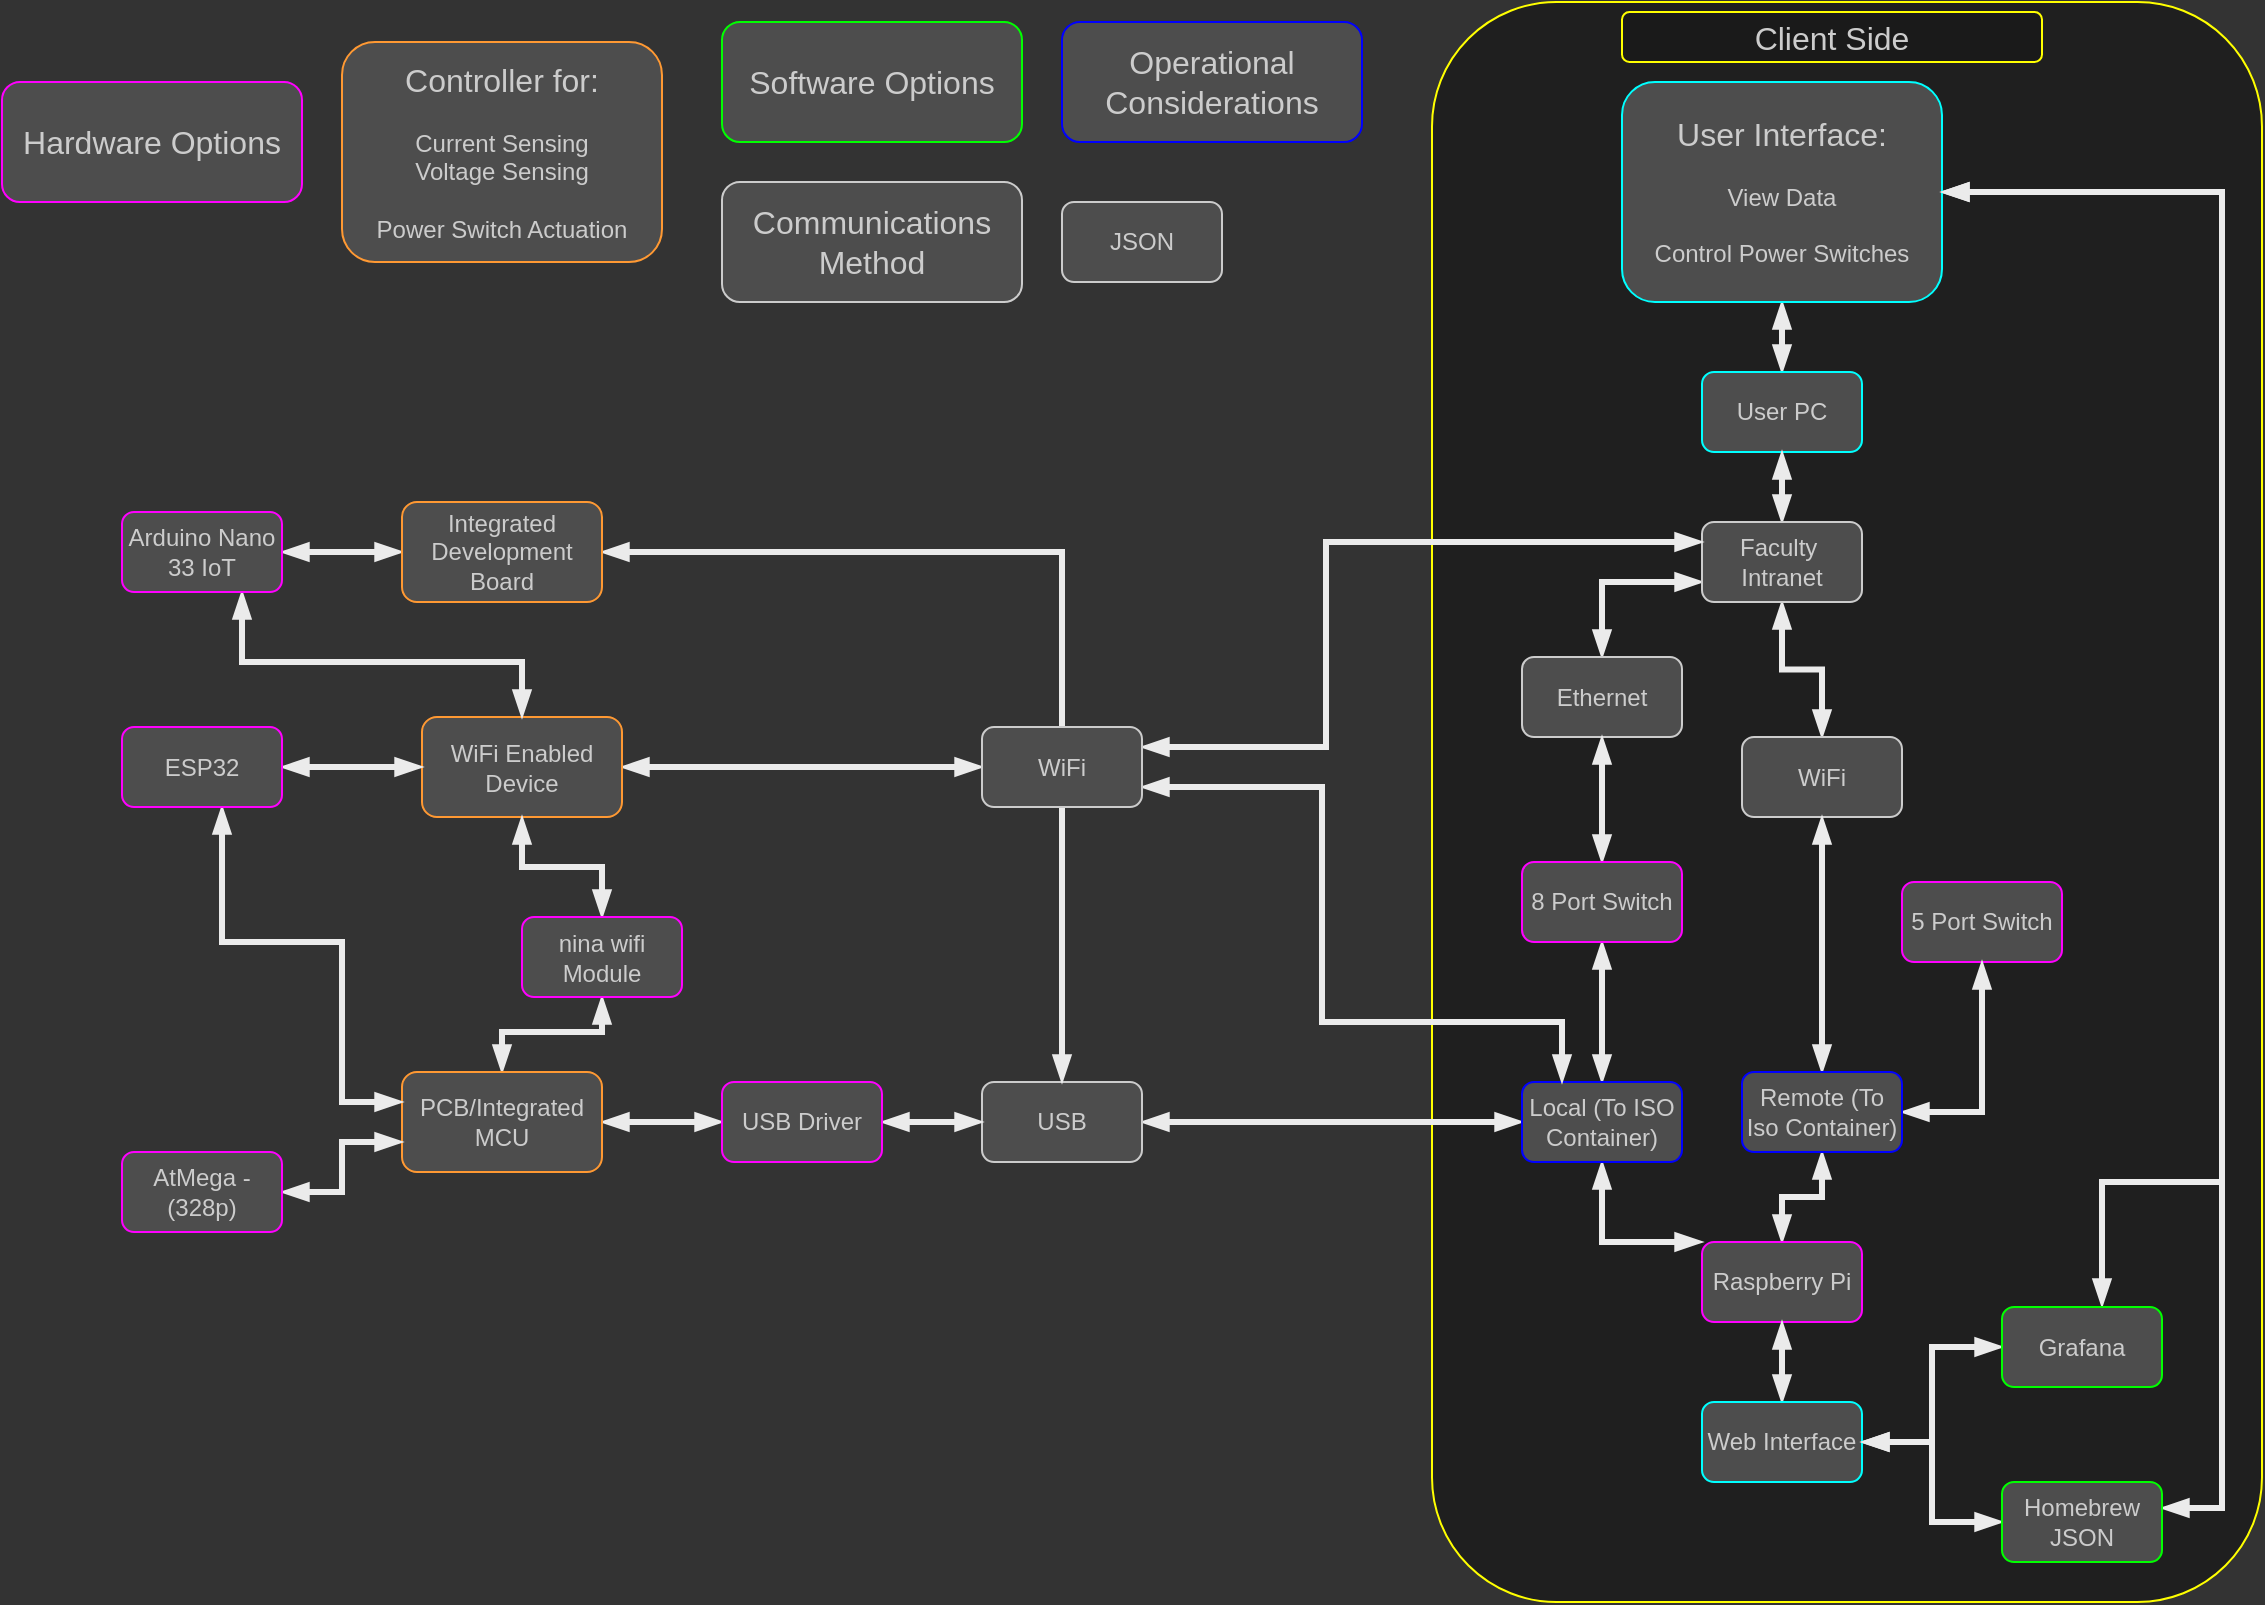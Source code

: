 <mxfile version="16.1.2" type="device"><diagram id="R2lEEEUBdFMjLlhIrx00" name="Page-1"><mxGraphModel dx="1422" dy="985" grid="1" gridSize="10" guides="1" tooltips="1" connect="1" arrows="1" fold="1" page="1" pageScale="1" pageWidth="1169" pageHeight="827" background="#333333" math="0" shadow="0" extFonts="Permanent Marker^https://fonts.googleapis.com/css?family=Permanent+Marker"><root><mxCell id="0"/><mxCell id="1" parent="0"/><mxCell id="f1NFoJl14ffuExic_h9X-86" value="" style="rounded=1;whiteSpace=wrap;html=1;fontFamily=Helvetica;fontSize=16;fontColor=#CCCCCC;strokeColor=#FFFF00;fillColor=#1F1F1F;glass=0;sketch=0;" parent="1" vertex="1"><mxGeometry x="745" y="10" width="415" height="800" as="geometry"/></mxCell><mxCell id="f1NFoJl14ffuExic_h9X-1" value="&lt;font style=&quot;font-size: 16px&quot;&gt;Controller for:&lt;/font&gt;&lt;br&gt;&lt;br&gt;Current Sensing&lt;br&gt;Voltage Sensing&lt;br&gt;&lt;br&gt;Power Switch Actuation" style="rounded=1;whiteSpace=wrap;html=1;fillColor=#4D4D4D;fontColor=#CCCCCC;strokeColor=#FF9933;" parent="1" vertex="1"><mxGeometry x="200" y="30" width="160" height="110" as="geometry"/></mxCell><mxCell id="f1NFoJl14ffuExic_h9X-56" style="edgeStyle=orthogonalEdgeStyle;shape=connector;rounded=0;orthogonalLoop=1;jettySize=auto;html=1;labelBackgroundColor=default;fontFamily=Helvetica;fontSize=16;fontColor=#CCCCCC;startArrow=blockThin;startFill=1;endArrow=blockThin;endFill=1;strokeColor=#EBEBEB;strokeWidth=3;" parent="1" source="f1NFoJl14ffuExic_h9X-2" target="f1NFoJl14ffuExic_h9X-55" edge="1"><mxGeometry relative="1" as="geometry"/></mxCell><mxCell id="f1NFoJl14ffuExic_h9X-81" style="edgeStyle=orthogonalEdgeStyle;shape=connector;rounded=0;orthogonalLoop=1;jettySize=auto;html=1;entryX=0.625;entryY=-0.012;entryDx=0;entryDy=0;entryPerimeter=0;labelBackgroundColor=default;fontFamily=Helvetica;fontSize=16;fontColor=#CCCCCC;startArrow=blockThin;startFill=1;endArrow=blockThin;endFill=1;strokeColor=#EBEBEB;strokeWidth=3;" parent="1" source="f1NFoJl14ffuExic_h9X-2" target="f1NFoJl14ffuExic_h9X-15" edge="1"><mxGeometry relative="1" as="geometry"><Array as="points"><mxPoint x="1140" y="105"/><mxPoint x="1140" y="600"/><mxPoint x="1080" y="600"/></Array></mxGeometry></mxCell><mxCell id="f1NFoJl14ffuExic_h9X-2" value="&lt;span&gt;&lt;font style=&quot;font-size: 16px&quot;&gt;User Interface:&lt;/font&gt;&lt;br&gt;&lt;br&gt;View Data&lt;br&gt;&lt;br&gt;Control Power Switches&lt;br&gt;&lt;/span&gt;" style="rounded=1;whiteSpace=wrap;html=1;fillColor=#4D4D4D;fontColor=#CCCCCC;strokeColor=#00FFFF;" parent="1" vertex="1"><mxGeometry x="840" y="50" width="160" height="110" as="geometry"/></mxCell><mxCell id="f1NFoJl14ffuExic_h9X-3" value="&lt;span&gt;JSON&lt;br&gt;&lt;/span&gt;" style="rounded=1;whiteSpace=wrap;html=1;fillColor=#4D4D4D;fontColor=#CCCCCC;strokeColor=#CCCCCC;" parent="1" vertex="1"><mxGeometry x="560" y="110" width="80" height="40" as="geometry"/></mxCell><mxCell id="f1NFoJl14ffuExic_h9X-63" style="edgeStyle=orthogonalEdgeStyle;shape=connector;rounded=0;orthogonalLoop=1;jettySize=auto;html=1;entryX=0.5;entryY=1;entryDx=0;entryDy=0;labelBackgroundColor=default;fontFamily=Helvetica;fontSize=16;fontColor=#CCCCCC;startArrow=blockThin;startFill=1;endArrow=blockThin;endFill=1;strokeColor=#EBEBEB;strokeWidth=3;" parent="1" source="f1NFoJl14ffuExic_h9X-4" target="f1NFoJl14ffuExic_h9X-20" edge="1"><mxGeometry relative="1" as="geometry"><Array as="points"><mxPoint x="830" y="630"/></Array></mxGeometry></mxCell><mxCell id="f1NFoJl14ffuExic_h9X-64" style="edgeStyle=orthogonalEdgeStyle;shape=connector;rounded=0;orthogonalLoop=1;jettySize=auto;html=1;labelBackgroundColor=default;fontFamily=Helvetica;fontSize=16;fontColor=#CCCCCC;startArrow=blockThin;startFill=1;endArrow=blockThin;endFill=1;strokeColor=#EBEBEB;strokeWidth=3;entryX=0.5;entryY=1;entryDx=0;entryDy=0;" parent="1" source="f1NFoJl14ffuExic_h9X-4" target="f1NFoJl14ffuExic_h9X-21" edge="1"><mxGeometry relative="1" as="geometry"><mxPoint x="1010" y="612.5" as="targetPoint"/></mxGeometry></mxCell><mxCell id="f1NFoJl14ffuExic_h9X-4" value="&lt;span&gt;Raspberry Pi&lt;br&gt;&lt;/span&gt;" style="rounded=1;whiteSpace=wrap;html=1;fillColor=#4D4D4D;fontColor=#CCCCCC;strokeColor=#FF00FF;" parent="1" vertex="1"><mxGeometry x="880" y="630" width="80" height="40" as="geometry"/></mxCell><mxCell id="f1NFoJl14ffuExic_h9X-101" style="edgeStyle=orthogonalEdgeStyle;shape=connector;rounded=0;orthogonalLoop=1;jettySize=auto;html=1;labelBackgroundColor=default;fontFamily=Helvetica;fontSize=16;fontColor=#CCCCCC;startArrow=blockThin;startFill=1;endArrow=blockThin;endFill=1;strokeColor=#EBEBEB;strokeWidth=3;" parent="1" source="f1NFoJl14ffuExic_h9X-6" target="f1NFoJl14ffuExic_h9X-100" edge="1"><mxGeometry relative="1" as="geometry"/></mxCell><mxCell id="3wInzczH0KhTfQulINKs-4" style="edgeStyle=orthogonalEdgeStyle;shape=connector;rounded=0;orthogonalLoop=1;jettySize=auto;html=1;entryX=0;entryY=0.5;entryDx=0;entryDy=0;labelBackgroundColor=default;fontFamily=Helvetica;fontSize=16;fontColor=#CCCCCC;startArrow=blockThin;startFill=1;endArrow=blockThin;endFill=1;strokeColor=#EBEBEB;strokeWidth=3;" edge="1" parent="1" source="f1NFoJl14ffuExic_h9X-6" target="3wInzczH0KhTfQulINKs-3"><mxGeometry relative="1" as="geometry"/></mxCell><mxCell id="f1NFoJl14ffuExic_h9X-6" value="&lt;span&gt;PCB/Integrated MCU&lt;br&gt;&lt;/span&gt;" style="rounded=1;whiteSpace=wrap;html=1;fillColor=#4D4D4D;fontColor=#CCCCCC;strokeColor=#FF9933;" parent="1" vertex="1"><mxGeometry x="230" y="545" width="100" height="50" as="geometry"/></mxCell><mxCell id="f1NFoJl14ffuExic_h9X-79" style="edgeStyle=orthogonalEdgeStyle;shape=connector;rounded=0;orthogonalLoop=1;jettySize=auto;html=1;labelBackgroundColor=default;fontFamily=Helvetica;fontSize=16;fontColor=#CCCCCC;startArrow=blockThin;startFill=1;endArrow=blockThin;endFill=1;strokeColor=#EBEBEB;strokeWidth=3;" parent="1" source="f1NFoJl14ffuExic_h9X-7" target="f1NFoJl14ffuExic_h9X-76" edge="1"><mxGeometry relative="1" as="geometry"/></mxCell><mxCell id="f1NFoJl14ffuExic_h9X-7" value="&lt;span&gt;WiFi&lt;br&gt;&lt;/span&gt;" style="rounded=1;whiteSpace=wrap;html=1;fillColor=#4D4D4D;fontColor=#CCCCCC;strokeColor=#CCCCCC;" parent="1" vertex="1"><mxGeometry x="900" y="377.5" width="80" height="40" as="geometry"/></mxCell><mxCell id="f1NFoJl14ffuExic_h9X-78" style="edgeStyle=orthogonalEdgeStyle;shape=connector;rounded=0;orthogonalLoop=1;jettySize=auto;html=1;entryX=0;entryY=0.75;entryDx=0;entryDy=0;labelBackgroundColor=default;fontFamily=Helvetica;fontSize=16;fontColor=#CCCCCC;startArrow=blockThin;startFill=1;endArrow=blockThin;endFill=1;strokeColor=#EBEBEB;strokeWidth=3;" parent="1" source="f1NFoJl14ffuExic_h9X-8" target="f1NFoJl14ffuExic_h9X-76" edge="1"><mxGeometry relative="1" as="geometry"><Array as="points"><mxPoint x="830" y="300"/></Array></mxGeometry></mxCell><mxCell id="f1NFoJl14ffuExic_h9X-8" value="&lt;span&gt;Ethernet&lt;br&gt;&lt;/span&gt;" style="rounded=1;whiteSpace=wrap;html=1;fillColor=#4D4D4D;fontColor=#CCCCCC;strokeColor=#CCCCCC;" parent="1" vertex="1"><mxGeometry x="790" y="337.5" width="80" height="40" as="geometry"/></mxCell><mxCell id="f1NFoJl14ffuExic_h9X-94" style="edgeStyle=orthogonalEdgeStyle;shape=connector;rounded=0;orthogonalLoop=1;jettySize=auto;html=1;entryX=0;entryY=0.5;entryDx=0;entryDy=0;labelBackgroundColor=default;fontFamily=Helvetica;fontSize=16;fontColor=#CCCCCC;startArrow=blockThin;startFill=1;endArrow=blockThin;endFill=1;strokeColor=#EBEBEB;strokeWidth=3;" parent="1" source="f1NFoJl14ffuExic_h9X-9" target="f1NFoJl14ffuExic_h9X-93" edge="1"><mxGeometry relative="1" as="geometry"/></mxCell><mxCell id="f1NFoJl14ffuExic_h9X-9" value="&lt;span&gt;WiFi Enabled Device&lt;br&gt;&lt;/span&gt;" style="rounded=1;whiteSpace=wrap;html=1;fillColor=#4D4D4D;fontColor=#CCCCCC;strokeColor=#FF9933;" parent="1" vertex="1"><mxGeometry x="240" y="367.5" width="100" height="50" as="geometry"/></mxCell><mxCell id="f1NFoJl14ffuExic_h9X-95" style="edgeStyle=orthogonalEdgeStyle;shape=connector;rounded=0;orthogonalLoop=1;jettySize=auto;html=1;entryX=0;entryY=0.5;entryDx=0;entryDy=0;labelBackgroundColor=default;fontFamily=Helvetica;fontSize=16;fontColor=#CCCCCC;startArrow=blockThin;startFill=1;endArrow=blockThin;endFill=1;strokeColor=#EBEBEB;strokeWidth=3;" parent="1" source="f1NFoJl14ffuExic_h9X-10" target="f1NFoJl14ffuExic_h9X-20" edge="1"><mxGeometry relative="1" as="geometry"><Array as="points"/></mxGeometry></mxCell><mxCell id="f1NFoJl14ffuExic_h9X-10" value="&lt;span&gt;USB&lt;br&gt;&lt;/span&gt;" style="rounded=1;whiteSpace=wrap;html=1;fillColor=#4D4D4D;fontColor=#CCCCCC;strokeColor=#CCCCCC;" parent="1" vertex="1"><mxGeometry x="520" y="550" width="80" height="40" as="geometry"/></mxCell><mxCell id="f1NFoJl14ffuExic_h9X-11" value="&lt;span&gt;&lt;font style=&quot;font-size: 16px&quot;&gt;Hardware Options&lt;/font&gt;&lt;br&gt;&lt;/span&gt;" style="rounded=1;whiteSpace=wrap;html=1;fillColor=#4D4D4D;fontColor=#CCCCCC;strokeColor=#FF00FF;" parent="1" vertex="1"><mxGeometry x="30" y="50" width="150" height="60" as="geometry"/></mxCell><mxCell id="f1NFoJl14ffuExic_h9X-49" style="edgeStyle=orthogonalEdgeStyle;shape=connector;rounded=0;orthogonalLoop=1;jettySize=auto;html=1;labelBackgroundColor=default;fontFamily=Helvetica;fontSize=16;fontColor=#CCCCCC;startArrow=blockThin;startFill=1;endArrow=blockThin;endFill=1;strokeColor=#EBEBEB;strokeWidth=3;entryX=0;entryY=0.5;entryDx=0;entryDy=0;" parent="1" source="f1NFoJl14ffuExic_h9X-13" target="f1NFoJl14ffuExic_h9X-15" edge="1"><mxGeometry relative="1" as="geometry"/></mxCell><mxCell id="f1NFoJl14ffuExic_h9X-50" style="edgeStyle=orthogonalEdgeStyle;shape=connector;rounded=0;orthogonalLoop=1;jettySize=auto;html=1;labelBackgroundColor=default;fontFamily=Helvetica;fontSize=16;fontColor=#CCCCCC;startArrow=blockThin;startFill=1;endArrow=blockThin;endFill=1;strokeColor=#EBEBEB;strokeWidth=3;" parent="1" source="f1NFoJl14ffuExic_h9X-13" target="f1NFoJl14ffuExic_h9X-4" edge="1"><mxGeometry relative="1" as="geometry"><mxPoint x="940" y="562.5" as="targetPoint"/></mxGeometry></mxCell><mxCell id="f1NFoJl14ffuExic_h9X-13" value="&lt;span&gt;Web Interface&lt;br&gt;&lt;/span&gt;" style="rounded=1;whiteSpace=wrap;html=1;fillColor=#4D4D4D;fontColor=#CCCCCC;strokeColor=#00FFFF;" parent="1" vertex="1"><mxGeometry x="880" y="710" width="80" height="40" as="geometry"/></mxCell><mxCell id="f1NFoJl14ffuExic_h9X-14" value="&lt;span&gt;&lt;font style=&quot;font-size: 16px&quot;&gt;Software Options&lt;/font&gt;&lt;br&gt;&lt;/span&gt;" style="rounded=1;whiteSpace=wrap;html=1;fillColor=#4D4D4D;fontColor=#CCCCCC;strokeColor=#00FF00;" parent="1" vertex="1"><mxGeometry x="390" y="20" width="150" height="60" as="geometry"/></mxCell><mxCell id="f1NFoJl14ffuExic_h9X-15" value="&lt;span&gt;Grafana&lt;br&gt;&lt;/span&gt;" style="rounded=1;whiteSpace=wrap;html=1;fillColor=#4D4D4D;fontColor=#CCCCCC;strokeColor=#00FF00;" parent="1" vertex="1"><mxGeometry x="1030" y="662.5" width="80" height="40" as="geometry"/></mxCell><mxCell id="f1NFoJl14ffuExic_h9X-42" style="edgeStyle=orthogonalEdgeStyle;shape=connector;rounded=0;orthogonalLoop=1;jettySize=auto;html=1;labelBackgroundColor=default;fontFamily=Helvetica;fontSize=16;fontColor=#CCCCCC;startArrow=blockThin;startFill=1;endArrow=blockThin;endFill=1;strokeColor=#EBEBEB;strokeWidth=3;" parent="1" source="f1NFoJl14ffuExic_h9X-16" target="f1NFoJl14ffuExic_h9X-9" edge="1"><mxGeometry relative="1" as="geometry"/></mxCell><mxCell id="f1NFoJl14ffuExic_h9X-89" style="edgeStyle=orthogonalEdgeStyle;shape=connector;rounded=0;orthogonalLoop=1;jettySize=auto;html=1;labelBackgroundColor=default;fontFamily=Helvetica;fontSize=16;fontColor=#CCCCCC;startArrow=blockThin;startFill=1;endArrow=blockThin;endFill=1;strokeColor=#EBEBEB;strokeWidth=3;" parent="1" source="f1NFoJl14ffuExic_h9X-16" target="f1NFoJl14ffuExic_h9X-6" edge="1"><mxGeometry relative="1" as="geometry"><Array as="points"><mxPoint x="140" y="480"/><mxPoint x="200" y="480"/><mxPoint x="200" y="560"/></Array></mxGeometry></mxCell><mxCell id="f1NFoJl14ffuExic_h9X-16" value="&lt;span&gt;ESP32&lt;br&gt;&lt;/span&gt;" style="rounded=1;whiteSpace=wrap;html=1;fillColor=#4D4D4D;fontColor=#CCCCCC;strokeColor=#FF00FF;" parent="1" vertex="1"><mxGeometry x="90" y="372.5" width="80" height="40" as="geometry"/></mxCell><mxCell id="f1NFoJl14ffuExic_h9X-90" style="edgeStyle=orthogonalEdgeStyle;shape=connector;rounded=0;orthogonalLoop=1;jettySize=auto;html=1;labelBackgroundColor=default;fontFamily=Helvetica;fontSize=16;fontColor=#CCCCCC;startArrow=blockThin;startFill=1;endArrow=blockThin;endFill=1;strokeColor=#EBEBEB;strokeWidth=3;" parent="1" source="f1NFoJl14ffuExic_h9X-17" target="f1NFoJl14ffuExic_h9X-88" edge="1"><mxGeometry relative="1" as="geometry"/></mxCell><mxCell id="f1NFoJl14ffuExic_h9X-91" style="edgeStyle=orthogonalEdgeStyle;shape=connector;rounded=0;orthogonalLoop=1;jettySize=auto;html=1;labelBackgroundColor=default;fontFamily=Helvetica;fontSize=16;fontColor=#CCCCCC;startArrow=blockThin;startFill=1;endArrow=blockThin;endFill=1;strokeColor=#EBEBEB;strokeWidth=3;" parent="1" source="f1NFoJl14ffuExic_h9X-17" target="f1NFoJl14ffuExic_h9X-9" edge="1"><mxGeometry relative="1" as="geometry"><Array as="points"><mxPoint x="150" y="340"/><mxPoint x="290" y="340"/></Array></mxGeometry></mxCell><mxCell id="f1NFoJl14ffuExic_h9X-17" value="&lt;span&gt;Arduino Nano 33 IoT&lt;br&gt;&lt;/span&gt;" style="rounded=1;whiteSpace=wrap;html=1;fillColor=#4D4D4D;fontColor=#CCCCCC;strokeColor=#FF00FF;" parent="1" vertex="1"><mxGeometry x="90" y="265" width="80" height="40" as="geometry"/></mxCell><mxCell id="f1NFoJl14ffuExic_h9X-22" style="edgeStyle=orthogonalEdgeStyle;rounded=0;orthogonalLoop=1;jettySize=auto;html=1;fontSize=16;fontColor=#CCCCCC;strokeColor=#EBEBEB;strokeWidth=3;endArrow=blockThin;endFill=1;startArrow=blockThin;startFill=1;" parent="1" source="f1NFoJl14ffuExic_h9X-18" target="f1NFoJl14ffuExic_h9X-6" edge="1"><mxGeometry relative="1" as="geometry"><Array as="points"><mxPoint x="200" y="605"/><mxPoint x="200" y="580"/></Array></mxGeometry></mxCell><mxCell id="f1NFoJl14ffuExic_h9X-18" value="&lt;span&gt;AtMega - (328p)&lt;br&gt;&lt;/span&gt;" style="rounded=1;whiteSpace=wrap;html=1;fillColor=#4D4D4D;fontColor=#CCCCCC;strokeColor=#FF00FF;" parent="1" vertex="1"><mxGeometry x="90" y="585" width="80" height="40" as="geometry"/></mxCell><mxCell id="f1NFoJl14ffuExic_h9X-19" value="&lt;span&gt;&lt;font style=&quot;font-size: 16px&quot;&gt;Operational Considerations&lt;/font&gt;&lt;br&gt;&lt;/span&gt;" style="rounded=1;whiteSpace=wrap;html=1;fillColor=#4D4D4D;fontColor=#CCCCCC;strokeColor=#0000FF;" parent="1" vertex="1"><mxGeometry x="560" y="20" width="150" height="60" as="geometry"/></mxCell><mxCell id="f1NFoJl14ffuExic_h9X-65" style="edgeStyle=orthogonalEdgeStyle;shape=connector;rounded=0;orthogonalLoop=1;jettySize=auto;html=1;labelBackgroundColor=default;fontFamily=Helvetica;fontSize=16;fontColor=#CCCCCC;startArrow=blockThin;startFill=1;endArrow=blockThin;endFill=1;strokeColor=#EBEBEB;strokeWidth=3;" parent="1" source="f1NFoJl14ffuExic_h9X-20" target="f1NFoJl14ffuExic_h9X-45" edge="1"><mxGeometry relative="1" as="geometry"/></mxCell><mxCell id="f1NFoJl14ffuExic_h9X-20" value="&lt;span&gt;Local (To ISO Container)&lt;br&gt;&lt;/span&gt;" style="rounded=1;whiteSpace=wrap;html=1;fillColor=#4D4D4D;fontColor=#CCCCCC;strokeColor=#0000FF;" parent="1" vertex="1"><mxGeometry x="790" y="550" width="80" height="40" as="geometry"/></mxCell><mxCell id="f1NFoJl14ffuExic_h9X-44" value="&lt;span&gt;5 Port Switch&lt;br&gt;&lt;/span&gt;" style="rounded=1;whiteSpace=wrap;html=1;fillColor=#4D4D4D;fontColor=#CCCCCC;strokeColor=#FF00FF;" parent="1" vertex="1"><mxGeometry x="980" y="450" width="80" height="40" as="geometry"/></mxCell><mxCell id="f1NFoJl14ffuExic_h9X-69" style="edgeStyle=orthogonalEdgeStyle;shape=connector;rounded=0;orthogonalLoop=1;jettySize=auto;html=1;entryX=0.5;entryY=1;entryDx=0;entryDy=0;labelBackgroundColor=default;fontFamily=Helvetica;fontSize=16;fontColor=#CCCCCC;startArrow=blockThin;startFill=1;endArrow=blockThin;endFill=1;strokeColor=#EBEBEB;strokeWidth=3;" parent="1" source="f1NFoJl14ffuExic_h9X-45" target="f1NFoJl14ffuExic_h9X-8" edge="1"><mxGeometry relative="1" as="geometry"/></mxCell><mxCell id="f1NFoJl14ffuExic_h9X-45" value="&lt;span&gt;8 Port Switch&lt;br&gt;&lt;/span&gt;" style="rounded=1;whiteSpace=wrap;html=1;fillColor=#4D4D4D;fontColor=#CCCCCC;strokeColor=#FF00FF;" parent="1" vertex="1"><mxGeometry x="790" y="440" width="80" height="40" as="geometry"/></mxCell><mxCell id="f1NFoJl14ffuExic_h9X-55" value="&lt;span&gt;User PC&lt;br&gt;&lt;/span&gt;" style="rounded=1;whiteSpace=wrap;html=1;fillColor=#4D4D4D;fontColor=#CCCCCC;strokeColor=#00FFFF;" parent="1" vertex="1"><mxGeometry x="880" y="195" width="80" height="40" as="geometry"/></mxCell><mxCell id="f1NFoJl14ffuExic_h9X-66" style="edgeStyle=orthogonalEdgeStyle;shape=connector;rounded=0;orthogonalLoop=1;jettySize=auto;html=1;labelBackgroundColor=default;fontFamily=Helvetica;fontSize=16;fontColor=#CCCCCC;startArrow=blockThin;startFill=1;endArrow=blockThin;endFill=1;strokeColor=#EBEBEB;strokeWidth=3;" parent="1" source="f1NFoJl14ffuExic_h9X-21" target="f1NFoJl14ffuExic_h9X-44" edge="1"><mxGeometry relative="1" as="geometry"><Array as="points"><mxPoint x="1020" y="565"/></Array></mxGeometry></mxCell><mxCell id="3wInzczH0KhTfQulINKs-2" style="edgeStyle=orthogonalEdgeStyle;rounded=0;orthogonalLoop=1;jettySize=auto;html=1;endArrow=blockThin;fontSize=16;strokeColor=#EBEBEB;fontColor=#CCCCCC;startArrow=blockThin;startFill=1;endFill=1;strokeWidth=3;" edge="1" parent="1" source="f1NFoJl14ffuExic_h9X-21" target="f1NFoJl14ffuExic_h9X-7"><mxGeometry relative="1" as="geometry"/></mxCell><mxCell id="f1NFoJl14ffuExic_h9X-21" value="&lt;span&gt;Remote (To Iso Container)&lt;br&gt;&lt;/span&gt;" style="rounded=1;whiteSpace=wrap;html=1;fillColor=#4D4D4D;fontColor=#CCCCCC;strokeColor=#0000FF;" parent="1" vertex="1"><mxGeometry x="900" y="545" width="80" height="40" as="geometry"/></mxCell><mxCell id="f1NFoJl14ffuExic_h9X-75" value="&lt;span&gt;&lt;font style=&quot;font-size: 16px&quot;&gt;Communications Method&lt;/font&gt;&lt;br&gt;&lt;/span&gt;" style="rounded=1;whiteSpace=wrap;html=1;fillColor=#4D4D4D;fontColor=#CCCCCC;strokeColor=#CCCCCC;" parent="1" vertex="1"><mxGeometry x="390" y="100" width="150" height="60" as="geometry"/></mxCell><mxCell id="f1NFoJl14ffuExic_h9X-77" style="edgeStyle=orthogonalEdgeStyle;shape=connector;rounded=0;orthogonalLoop=1;jettySize=auto;html=1;labelBackgroundColor=default;fontFamily=Helvetica;fontSize=16;fontColor=#CCCCCC;startArrow=blockThin;startFill=1;endArrow=blockThin;endFill=1;strokeColor=#EBEBEB;strokeWidth=3;" parent="1" source="f1NFoJl14ffuExic_h9X-76" target="f1NFoJl14ffuExic_h9X-55" edge="1"><mxGeometry relative="1" as="geometry"/></mxCell><mxCell id="f1NFoJl14ffuExic_h9X-76" value="&lt;span&gt;Faculty&amp;nbsp;&lt;br&gt;Intranet&lt;br&gt;&lt;/span&gt;" style="rounded=1;whiteSpace=wrap;html=1;fillColor=#4D4D4D;fontColor=#CCCCCC;strokeColor=#CCCCCC;" parent="1" vertex="1"><mxGeometry x="880" y="270" width="80" height="40" as="geometry"/></mxCell><mxCell id="f1NFoJl14ffuExic_h9X-84" style="edgeStyle=orthogonalEdgeStyle;shape=connector;rounded=0;orthogonalLoop=1;jettySize=auto;html=1;entryX=1;entryY=0.5;entryDx=0;entryDy=0;labelBackgroundColor=default;fontFamily=Helvetica;fontSize=16;fontColor=#CCCCCC;startArrow=blockThin;startFill=1;endArrow=blockThin;endFill=1;strokeColor=#EBEBEB;strokeWidth=3;" parent="1" source="f1NFoJl14ffuExic_h9X-83" target="f1NFoJl14ffuExic_h9X-2" edge="1"><mxGeometry relative="1" as="geometry"><Array as="points"><mxPoint x="1140" y="763"/><mxPoint x="1140" y="105"/></Array></mxGeometry></mxCell><mxCell id="f1NFoJl14ffuExic_h9X-85" style="edgeStyle=orthogonalEdgeStyle;shape=connector;rounded=0;orthogonalLoop=1;jettySize=auto;html=1;labelBackgroundColor=default;fontFamily=Helvetica;fontSize=16;fontColor=#CCCCCC;startArrow=blockThin;startFill=1;endArrow=blockThin;endFill=1;strokeColor=#EBEBEB;strokeWidth=3;" parent="1" source="f1NFoJl14ffuExic_h9X-83" target="f1NFoJl14ffuExic_h9X-13" edge="1"><mxGeometry relative="1" as="geometry"/></mxCell><mxCell id="f1NFoJl14ffuExic_h9X-83" value="&lt;span&gt;Homebrew JSON&lt;br&gt;&lt;/span&gt;" style="rounded=1;whiteSpace=wrap;html=1;fillColor=#4D4D4D;fontColor=#CCCCCC;strokeColor=#00FF00;" parent="1" vertex="1"><mxGeometry x="1030" y="750" width="80" height="40" as="geometry"/></mxCell><mxCell id="f1NFoJl14ffuExic_h9X-87" value="Client Side" style="rounded=1;whiteSpace=wrap;html=1;fontFamily=Helvetica;fontSize=16;fontColor=#CCCCCC;strokeColor=#FFFF00;fillColor=#1A1A1A;" parent="1" vertex="1"><mxGeometry x="840" y="15" width="210" height="25" as="geometry"/></mxCell><mxCell id="f1NFoJl14ffuExic_h9X-97" style="edgeStyle=orthogonalEdgeStyle;shape=connector;rounded=0;orthogonalLoop=1;jettySize=auto;html=1;entryX=0.5;entryY=0;entryDx=0;entryDy=0;labelBackgroundColor=default;fontFamily=Helvetica;fontSize=16;fontColor=#CCCCCC;startArrow=blockThin;startFill=1;endArrow=blockThin;endFill=1;strokeColor=#EBEBEB;strokeWidth=3;" parent="1" source="f1NFoJl14ffuExic_h9X-88" target="f1NFoJl14ffuExic_h9X-10" edge="1"><mxGeometry relative="1" as="geometry"/></mxCell><mxCell id="f1NFoJl14ffuExic_h9X-88" value="&lt;span&gt;Integrated Development Board&lt;br&gt;&lt;/span&gt;" style="rounded=1;whiteSpace=wrap;html=1;fillColor=#4D4D4D;fontColor=#CCCCCC;strokeColor=#FF9933;" parent="1" vertex="1"><mxGeometry x="230" y="260" width="100" height="50" as="geometry"/></mxCell><mxCell id="f1NFoJl14ffuExic_h9X-96" style="edgeStyle=orthogonalEdgeStyle;shape=connector;rounded=0;orthogonalLoop=1;jettySize=auto;html=1;entryX=0.25;entryY=0;entryDx=0;entryDy=0;labelBackgroundColor=default;fontFamily=Helvetica;fontSize=16;fontColor=#CCCCCC;startArrow=blockThin;startFill=1;endArrow=blockThin;endFill=1;strokeColor=#EBEBEB;strokeWidth=3;exitX=1;exitY=0.75;exitDx=0;exitDy=0;" parent="1" source="f1NFoJl14ffuExic_h9X-93" target="f1NFoJl14ffuExic_h9X-20" edge="1"><mxGeometry relative="1" as="geometry"><Array as="points"><mxPoint x="690" y="403"/><mxPoint x="690" y="520"/><mxPoint x="810" y="520"/></Array></mxGeometry></mxCell><mxCell id="f1NFoJl14ffuExic_h9X-99" style="edgeStyle=orthogonalEdgeStyle;shape=connector;rounded=0;orthogonalLoop=1;jettySize=auto;html=1;labelBackgroundColor=default;fontFamily=Helvetica;fontSize=16;fontColor=#CCCCCC;startArrow=blockThin;startFill=1;endArrow=blockThin;endFill=1;strokeColor=#EBEBEB;strokeWidth=3;exitX=1;exitY=0.25;exitDx=0;exitDy=0;" parent="1" source="f1NFoJl14ffuExic_h9X-93" edge="1"><mxGeometry relative="1" as="geometry"><mxPoint x="880" y="280" as="targetPoint"/><Array as="points"><mxPoint x="692" y="383"/><mxPoint x="692" y="280"/></Array></mxGeometry></mxCell><mxCell id="f1NFoJl14ffuExic_h9X-93" value="&lt;span&gt;WiFi&lt;br&gt;&lt;/span&gt;" style="rounded=1;whiteSpace=wrap;html=1;fillColor=#4D4D4D;fontColor=#CCCCCC;strokeColor=#CCCCCC;" parent="1" vertex="1"><mxGeometry x="520" y="372.5" width="80" height="40" as="geometry"/></mxCell><mxCell id="f1NFoJl14ffuExic_h9X-102" style="edgeStyle=orthogonalEdgeStyle;shape=connector;rounded=0;orthogonalLoop=1;jettySize=auto;html=1;labelBackgroundColor=default;fontFamily=Helvetica;fontSize=16;fontColor=#CCCCCC;startArrow=blockThin;startFill=1;endArrow=blockThin;endFill=1;strokeColor=#EBEBEB;strokeWidth=3;" parent="1" source="f1NFoJl14ffuExic_h9X-100" target="f1NFoJl14ffuExic_h9X-9" edge="1"><mxGeometry relative="1" as="geometry"/></mxCell><mxCell id="f1NFoJl14ffuExic_h9X-100" value="&lt;span&gt;nina wifi Module&lt;br&gt;&lt;/span&gt;" style="rounded=1;whiteSpace=wrap;html=1;fillColor=#4D4D4D;fontColor=#CCCCCC;strokeColor=#FF00FF;" parent="1" vertex="1"><mxGeometry x="290" y="467.5" width="80" height="40" as="geometry"/></mxCell><mxCell id="3wInzczH0KhTfQulINKs-5" style="edgeStyle=orthogonalEdgeStyle;shape=connector;rounded=0;orthogonalLoop=1;jettySize=auto;html=1;labelBackgroundColor=default;fontFamily=Helvetica;fontSize=16;fontColor=#CCCCCC;startArrow=blockThin;startFill=1;endArrow=blockThin;endFill=1;strokeColor=#EBEBEB;strokeWidth=3;" edge="1" parent="1" source="3wInzczH0KhTfQulINKs-3" target="f1NFoJl14ffuExic_h9X-10"><mxGeometry relative="1" as="geometry"/></mxCell><mxCell id="3wInzczH0KhTfQulINKs-3" value="&lt;span&gt;USB Driver&lt;br&gt;&lt;/span&gt;" style="rounded=1;whiteSpace=wrap;html=1;fillColor=#4D4D4D;fontColor=#CCCCCC;strokeColor=#FF00FF;" vertex="1" parent="1"><mxGeometry x="390" y="550" width="80" height="40" as="geometry"/></mxCell></root></mxGraphModel></diagram></mxfile>